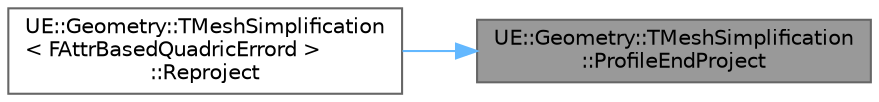 digraph "UE::Geometry::TMeshSimplification::ProfileEndProject"
{
 // INTERACTIVE_SVG=YES
 // LATEX_PDF_SIZE
  bgcolor="transparent";
  edge [fontname=Helvetica,fontsize=10,labelfontname=Helvetica,labelfontsize=10];
  node [fontname=Helvetica,fontsize=10,shape=box,height=0.2,width=0.4];
  rankdir="RL";
  Node1 [id="Node000001",label="UE::Geometry::TMeshSimplification\l::ProfileEndProject",height=0.2,width=0.4,color="gray40", fillcolor="grey60", style="filled", fontcolor="black",tooltip=" "];
  Node1 -> Node2 [id="edge1_Node000001_Node000002",dir="back",color="steelblue1",style="solid",tooltip=" "];
  Node2 [id="Node000002",label="UE::Geometry::TMeshSimplification\l\< FAttrBasedQuadricErrord \>\l::Reproject",height=0.2,width=0.4,color="grey40", fillcolor="white", style="filled",URL="$dc/d7d/classUE_1_1Geometry_1_1TMeshSimplification.html#a8d07ef14608c38a4b5274da6e1fe1aa6",tooltip=" "];
}
